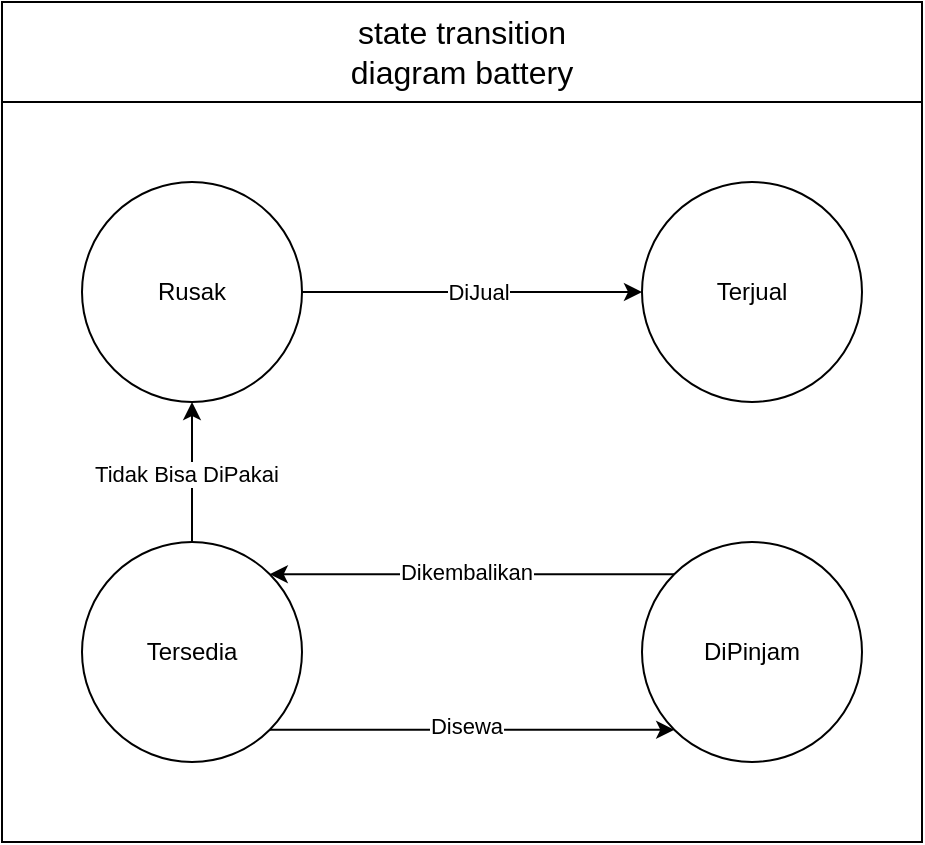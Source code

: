 <mxfile version="26.0.2">
  <diagram name="Page-1" id="hWlVpRbGZzzfVHfW1Qd1">
    <mxGraphModel dx="1195" dy="615" grid="1" gridSize="10" guides="1" tooltips="1" connect="1" arrows="1" fold="1" page="1" pageScale="1" pageWidth="1100" pageHeight="850" math="0" shadow="0">
      <root>
        <mxCell id="0" />
        <mxCell id="1" parent="0" />
        <mxCell id="rpd5ZpFlm4TKsZaK4LnD-16" value="" style="rounded=0;whiteSpace=wrap;html=1;" vertex="1" parent="1">
          <mxGeometry x="280" y="110" width="460" height="370" as="geometry" />
        </mxCell>
        <mxCell id="rpd5ZpFlm4TKsZaK4LnD-5" style="edgeStyle=orthogonalEdgeStyle;rounded=0;orthogonalLoop=1;jettySize=auto;html=1;exitX=1;exitY=1;exitDx=0;exitDy=0;entryX=0;entryY=1;entryDx=0;entryDy=0;" edge="1" parent="1" source="rpd5ZpFlm4TKsZaK4LnD-1" target="rpd5ZpFlm4TKsZaK4LnD-2">
          <mxGeometry relative="1" as="geometry" />
        </mxCell>
        <mxCell id="rpd5ZpFlm4TKsZaK4LnD-9" value="Disewa" style="edgeLabel;html=1;align=center;verticalAlign=middle;resizable=0;points=[];" vertex="1" connectable="0" parent="rpd5ZpFlm4TKsZaK4LnD-5">
          <mxGeometry x="-0.03" y="2" relative="1" as="geometry">
            <mxPoint as="offset" />
          </mxGeometry>
        </mxCell>
        <mxCell id="rpd5ZpFlm4TKsZaK4LnD-14" style="edgeStyle=orthogonalEdgeStyle;rounded=0;orthogonalLoop=1;jettySize=auto;html=1;exitX=0.5;exitY=0;exitDx=0;exitDy=0;entryX=0.5;entryY=1;entryDx=0;entryDy=0;" edge="1" parent="1" source="rpd5ZpFlm4TKsZaK4LnD-1" target="rpd5ZpFlm4TKsZaK4LnD-10">
          <mxGeometry relative="1" as="geometry" />
        </mxCell>
        <mxCell id="rpd5ZpFlm4TKsZaK4LnD-15" value="Tidak Bisa DiPakai" style="edgeLabel;html=1;align=center;verticalAlign=middle;resizable=0;points=[];" vertex="1" connectable="0" parent="rpd5ZpFlm4TKsZaK4LnD-14">
          <mxGeometry x="-0.024" y="3" relative="1" as="geometry">
            <mxPoint as="offset" />
          </mxGeometry>
        </mxCell>
        <mxCell id="rpd5ZpFlm4TKsZaK4LnD-1" value="Tersedia" style="ellipse;whiteSpace=wrap;html=1;aspect=fixed;" vertex="1" parent="1">
          <mxGeometry x="320" y="330" width="110" height="110" as="geometry" />
        </mxCell>
        <mxCell id="rpd5ZpFlm4TKsZaK4LnD-6" style="edgeStyle=orthogonalEdgeStyle;rounded=0;orthogonalLoop=1;jettySize=auto;html=1;exitX=0;exitY=0;exitDx=0;exitDy=0;entryX=1;entryY=0;entryDx=0;entryDy=0;" edge="1" parent="1" source="rpd5ZpFlm4TKsZaK4LnD-2" target="rpd5ZpFlm4TKsZaK4LnD-1">
          <mxGeometry relative="1" as="geometry" />
        </mxCell>
        <mxCell id="rpd5ZpFlm4TKsZaK4LnD-7" value="Dikembalikan" style="edgeLabel;html=1;align=center;verticalAlign=middle;resizable=0;points=[];" vertex="1" connectable="0" parent="rpd5ZpFlm4TKsZaK4LnD-6">
          <mxGeometry x="0.03" y="-1" relative="1" as="geometry">
            <mxPoint as="offset" />
          </mxGeometry>
        </mxCell>
        <mxCell id="rpd5ZpFlm4TKsZaK4LnD-2" value="DiPinjam" style="ellipse;whiteSpace=wrap;html=1;aspect=fixed;" vertex="1" parent="1">
          <mxGeometry x="600" y="330" width="110" height="110" as="geometry" />
        </mxCell>
        <mxCell id="rpd5ZpFlm4TKsZaK4LnD-12" style="edgeStyle=orthogonalEdgeStyle;rounded=0;orthogonalLoop=1;jettySize=auto;html=1;exitX=1;exitY=0.5;exitDx=0;exitDy=0;entryX=0;entryY=0.5;entryDx=0;entryDy=0;" edge="1" parent="1" source="rpd5ZpFlm4TKsZaK4LnD-10" target="rpd5ZpFlm4TKsZaK4LnD-11">
          <mxGeometry relative="1" as="geometry" />
        </mxCell>
        <mxCell id="rpd5ZpFlm4TKsZaK4LnD-13" value="DiJual" style="edgeLabel;html=1;align=center;verticalAlign=middle;resizable=0;points=[];" vertex="1" connectable="0" parent="rpd5ZpFlm4TKsZaK4LnD-12">
          <mxGeometry x="0.029" relative="1" as="geometry">
            <mxPoint as="offset" />
          </mxGeometry>
        </mxCell>
        <mxCell id="rpd5ZpFlm4TKsZaK4LnD-10" value="Rusak" style="ellipse;whiteSpace=wrap;html=1;aspect=fixed;" vertex="1" parent="1">
          <mxGeometry x="320" y="150" width="110" height="110" as="geometry" />
        </mxCell>
        <mxCell id="rpd5ZpFlm4TKsZaK4LnD-11" value="Terjual" style="ellipse;whiteSpace=wrap;html=1;aspect=fixed;" vertex="1" parent="1">
          <mxGeometry x="600" y="150" width="110" height="110" as="geometry" />
        </mxCell>
        <mxCell id="rpd5ZpFlm4TKsZaK4LnD-17" value="&lt;span style=&quot;font-size:12.0pt;font-family:&lt;br/&gt;&amp;quot;Times New Roman&amp;quot;,serif;mso-fareast-font-family:&amp;quot;Times New Roman&amp;quot;;mso-ansi-language:&lt;br/&gt;EN-US;mso-fareast-language:EN-US;mso-bidi-language:AR-SA&quot; lang=&quot;EN-US&quot;&gt;state transition&lt;br&gt;diagram battery&lt;/span&gt;" style="rounded=0;whiteSpace=wrap;html=1;" vertex="1" parent="1">
          <mxGeometry x="280" y="60" width="460" height="50" as="geometry" />
        </mxCell>
      </root>
    </mxGraphModel>
  </diagram>
</mxfile>
